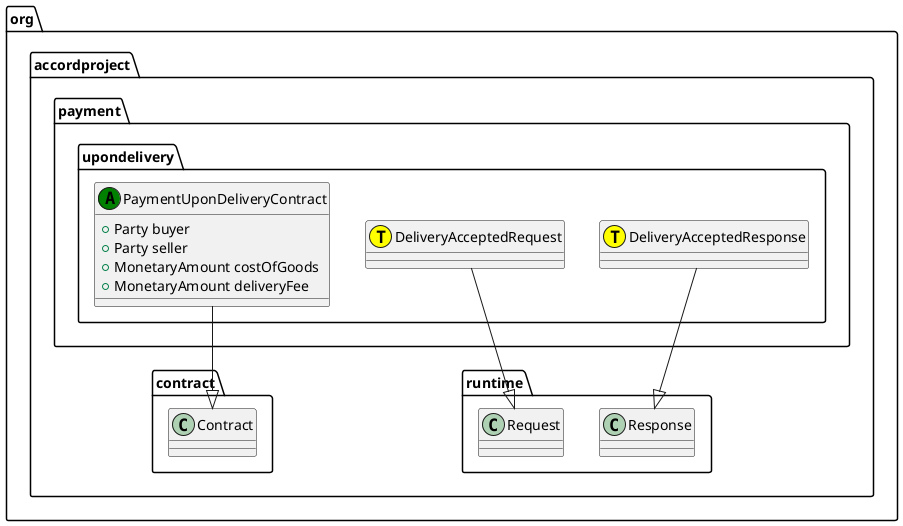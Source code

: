 @startuml
class org.accordproject.payment.upondelivery.PaymentUponDeliveryContract << (A,green) >> {
   + Party buyer
   + Party seller
   + MonetaryAmount costOfGoods
   + MonetaryAmount deliveryFee
}
org.accordproject.payment.upondelivery.PaymentUponDeliveryContract --|> org.accordproject.contract.Contract
class org.accordproject.payment.upondelivery.DeliveryAcceptedRequest << (T,yellow) >> {
}
org.accordproject.payment.upondelivery.DeliveryAcceptedRequest --|> org.accordproject.runtime.Request
class org.accordproject.payment.upondelivery.DeliveryAcceptedResponse << (T,yellow) >> {
}
org.accordproject.payment.upondelivery.DeliveryAcceptedResponse --|> org.accordproject.runtime.Response
@enduml
